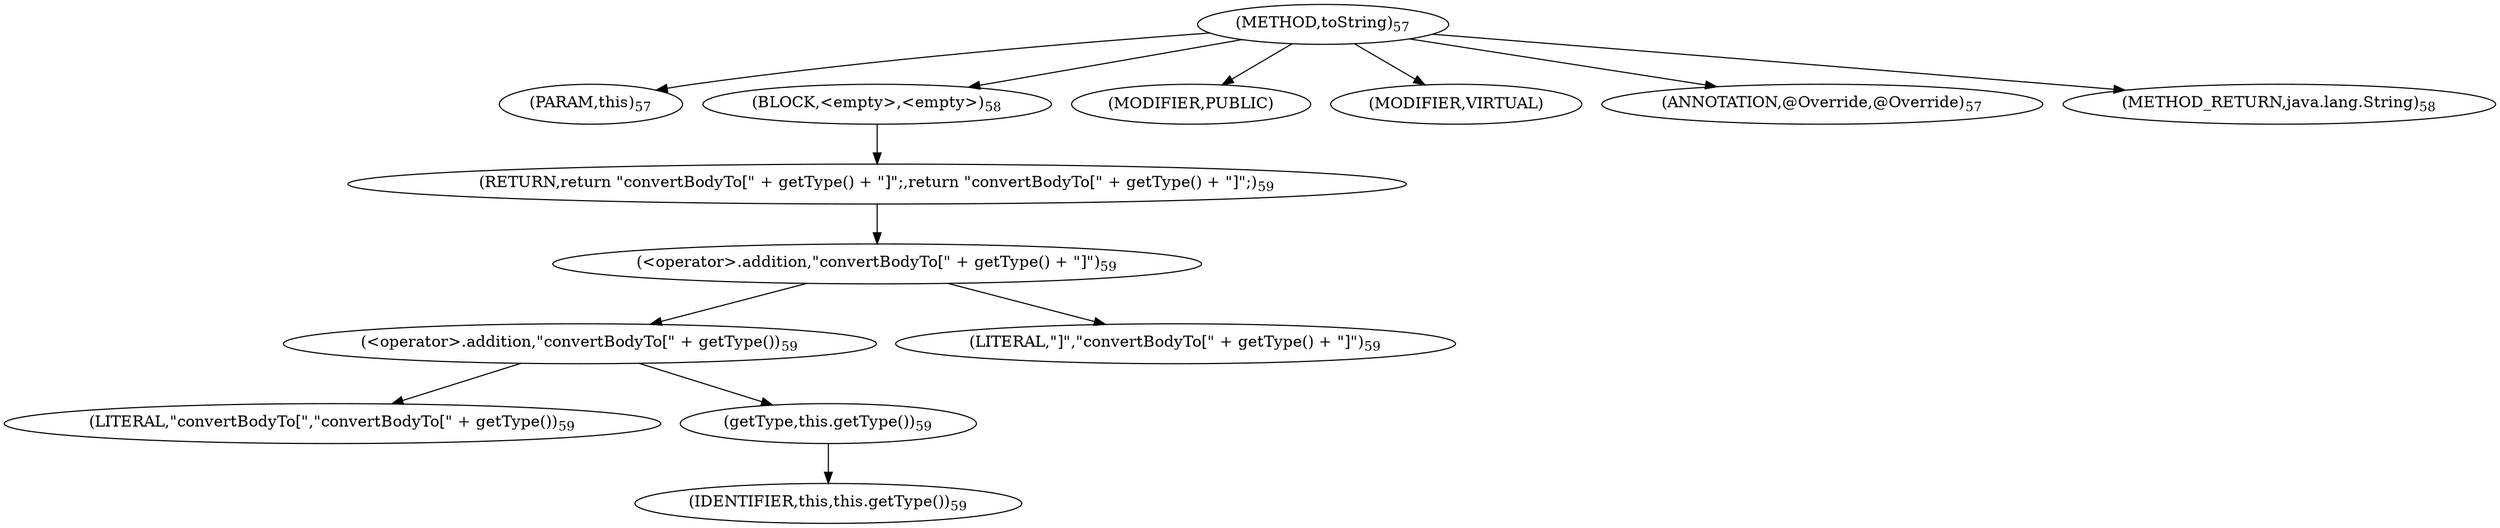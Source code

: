 digraph "toString" {  
"65" [label = <(METHOD,toString)<SUB>57</SUB>> ]
"9" [label = <(PARAM,this)<SUB>57</SUB>> ]
"66" [label = <(BLOCK,&lt;empty&gt;,&lt;empty&gt;)<SUB>58</SUB>> ]
"67" [label = <(RETURN,return &quot;convertBodyTo[&quot; + getType() + &quot;]&quot;;,return &quot;convertBodyTo[&quot; + getType() + &quot;]&quot;;)<SUB>59</SUB>> ]
"68" [label = <(&lt;operator&gt;.addition,&quot;convertBodyTo[&quot; + getType() + &quot;]&quot;)<SUB>59</SUB>> ]
"69" [label = <(&lt;operator&gt;.addition,&quot;convertBodyTo[&quot; + getType())<SUB>59</SUB>> ]
"70" [label = <(LITERAL,&quot;convertBodyTo[&quot;,&quot;convertBodyTo[&quot; + getType())<SUB>59</SUB>> ]
"71" [label = <(getType,this.getType())<SUB>59</SUB>> ]
"8" [label = <(IDENTIFIER,this,this.getType())<SUB>59</SUB>> ]
"72" [label = <(LITERAL,&quot;]&quot;,&quot;convertBodyTo[&quot; + getType() + &quot;]&quot;)<SUB>59</SUB>> ]
"73" [label = <(MODIFIER,PUBLIC)> ]
"74" [label = <(MODIFIER,VIRTUAL)> ]
"75" [label = <(ANNOTATION,@Override,@Override)<SUB>57</SUB>> ]
"76" [label = <(METHOD_RETURN,java.lang.String)<SUB>58</SUB>> ]
  "65" -> "9" 
  "65" -> "66" 
  "65" -> "73" 
  "65" -> "74" 
  "65" -> "75" 
  "65" -> "76" 
  "66" -> "67" 
  "67" -> "68" 
  "68" -> "69" 
  "68" -> "72" 
  "69" -> "70" 
  "69" -> "71" 
  "71" -> "8" 
}
